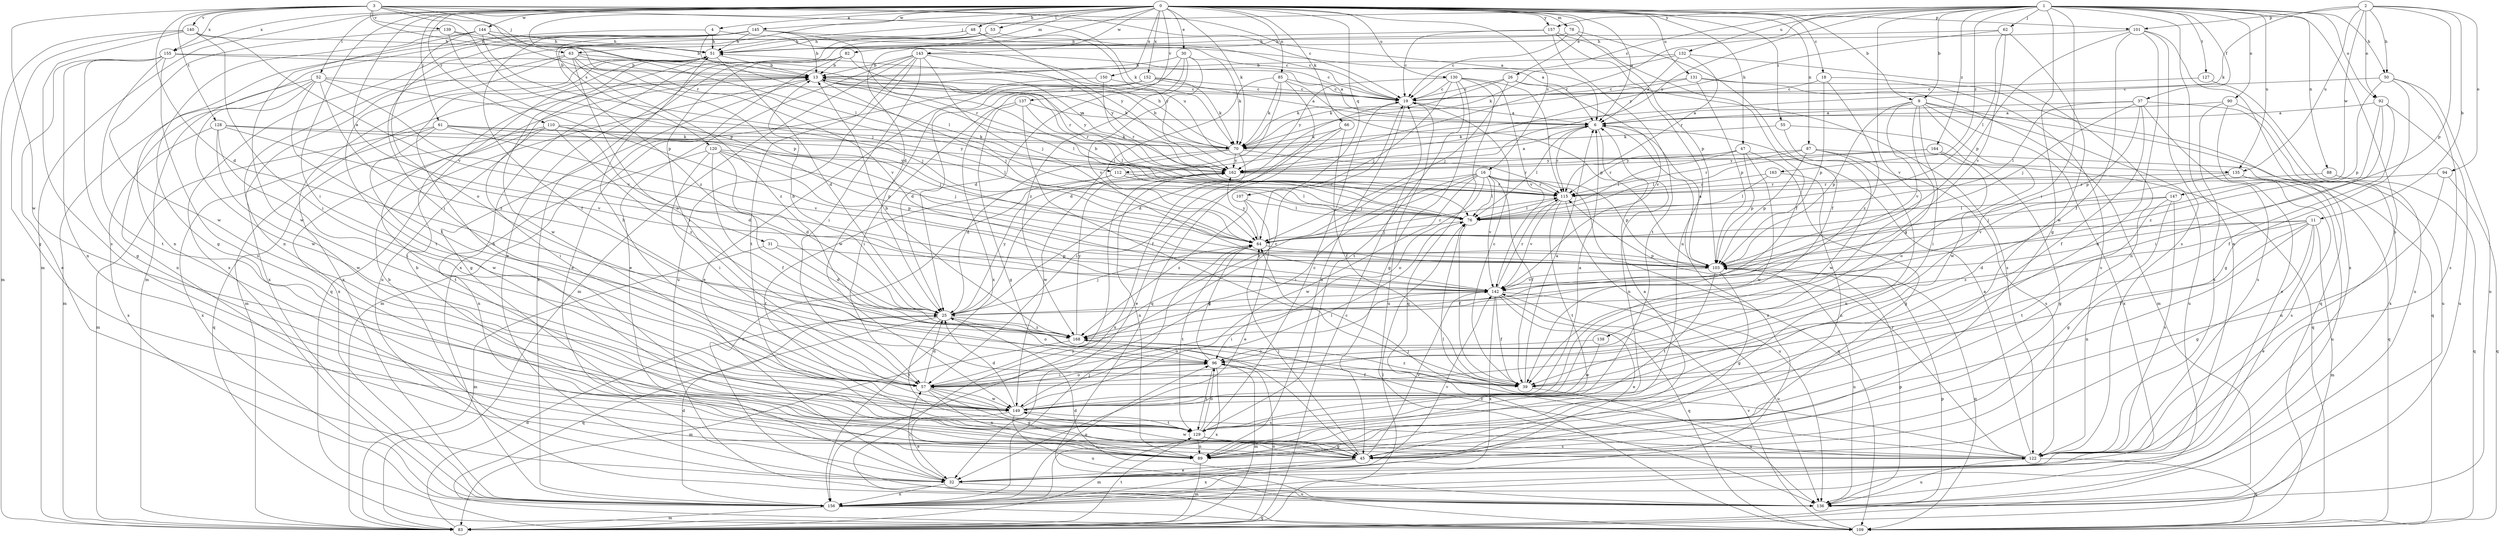 strict digraph  {
0;
1;
2;
3;
4;
6;
9;
11;
13;
16;
18;
19;
25;
26;
30;
31;
32;
37;
39;
45;
47;
48;
50;
51;
52;
53;
55;
57;
61;
62;
63;
64;
66;
70;
76;
78;
82;
83;
85;
87;
88;
89;
90;
92;
94;
96;
101;
103;
107;
109;
110;
112;
115;
120;
122;
127;
128;
129;
130;
131;
132;
135;
136;
137;
138;
139;
140;
142;
143;
144;
145;
147;
149;
150;
152;
155;
156;
157;
162;
163;
164;
168;
0 -> 4  [label=a];
0 -> 6  [label=a];
0 -> 9  [label=b];
0 -> 16  [label=c];
0 -> 18  [label=c];
0 -> 25  [label=d];
0 -> 26  [label=e];
0 -> 30  [label=e];
0 -> 31  [label=e];
0 -> 47  [label=h];
0 -> 48  [label=h];
0 -> 52  [label=i];
0 -> 53  [label=i];
0 -> 55  [label=i];
0 -> 57  [label=i];
0 -> 61  [label=j];
0 -> 66  [label=k];
0 -> 70  [label=k];
0 -> 76  [label=l];
0 -> 78  [label=m];
0 -> 82  [label=m];
0 -> 83  [label=m];
0 -> 85  [label=n];
0 -> 87  [label=n];
0 -> 101  [label=p];
0 -> 107  [label=q];
0 -> 110  [label=r];
0 -> 120  [label=s];
0 -> 130  [label=u];
0 -> 131  [label=u];
0 -> 137  [label=v];
0 -> 143  [label=w];
0 -> 144  [label=w];
0 -> 145  [label=w];
0 -> 150  [label=x];
0 -> 152  [label=x];
0 -> 155  [label=x];
0 -> 157  [label=y];
1 -> 9  [label=b];
1 -> 19  [label=c];
1 -> 32  [label=e];
1 -> 37  [label=f];
1 -> 45  [label=g];
1 -> 50  [label=h];
1 -> 57  [label=i];
1 -> 62  [label=j];
1 -> 63  [label=j];
1 -> 88  [label=n];
1 -> 90  [label=o];
1 -> 92  [label=o];
1 -> 112  [label=r];
1 -> 122  [label=s];
1 -> 127  [label=t];
1 -> 132  [label=u];
1 -> 135  [label=u];
1 -> 138  [label=v];
1 -> 157  [label=y];
1 -> 162  [label=y];
1 -> 163  [label=z];
1 -> 164  [label=z];
2 -> 11  [label=b];
2 -> 50  [label=h];
2 -> 70  [label=k];
2 -> 92  [label=o];
2 -> 94  [label=o];
2 -> 101  [label=p];
2 -> 103  [label=p];
2 -> 135  [label=u];
2 -> 147  [label=w];
3 -> 6  [label=a];
3 -> 13  [label=b];
3 -> 19  [label=c];
3 -> 25  [label=d];
3 -> 63  [label=j];
3 -> 70  [label=k];
3 -> 103  [label=p];
3 -> 112  [label=r];
3 -> 128  [label=t];
3 -> 139  [label=v];
3 -> 140  [label=v];
3 -> 149  [label=w];
3 -> 155  [label=x];
4 -> 51  [label=h];
4 -> 76  [label=l];
4 -> 89  [label=n];
4 -> 135  [label=u];
6 -> 70  [label=k];
6 -> 76  [label=l];
6 -> 89  [label=n];
6 -> 115  [label=r];
6 -> 156  [label=x];
9 -> 6  [label=a];
9 -> 57  [label=i];
9 -> 96  [label=o];
9 -> 103  [label=p];
9 -> 109  [label=q];
9 -> 136  [label=u];
9 -> 142  [label=v];
9 -> 149  [label=w];
9 -> 156  [label=x];
11 -> 25  [label=d];
11 -> 32  [label=e];
11 -> 39  [label=f];
11 -> 45  [label=g];
11 -> 64  [label=j];
11 -> 83  [label=m];
11 -> 89  [label=n];
11 -> 168  [label=z];
13 -> 19  [label=c];
13 -> 45  [label=g];
13 -> 64  [label=j];
13 -> 70  [label=k];
13 -> 76  [label=l];
13 -> 83  [label=m];
13 -> 115  [label=r];
13 -> 156  [label=x];
13 -> 162  [label=y];
16 -> 39  [label=f];
16 -> 57  [label=i];
16 -> 64  [label=j];
16 -> 76  [label=l];
16 -> 96  [label=o];
16 -> 103  [label=p];
16 -> 109  [label=q];
16 -> 115  [label=r];
16 -> 142  [label=v];
16 -> 149  [label=w];
16 -> 168  [label=z];
18 -> 19  [label=c];
18 -> 103  [label=p];
18 -> 122  [label=s];
18 -> 168  [label=z];
19 -> 6  [label=a];
19 -> 25  [label=d];
19 -> 89  [label=n];
19 -> 136  [label=u];
25 -> 13  [label=b];
25 -> 64  [label=j];
25 -> 96  [label=o];
25 -> 109  [label=q];
25 -> 129  [label=t];
25 -> 162  [label=y];
25 -> 168  [label=z];
26 -> 19  [label=c];
26 -> 64  [label=j];
26 -> 70  [label=k];
26 -> 122  [label=s];
26 -> 142  [label=v];
30 -> 13  [label=b];
30 -> 25  [label=d];
30 -> 70  [label=k];
30 -> 142  [label=v];
30 -> 156  [label=x];
30 -> 168  [label=z];
31 -> 25  [label=d];
31 -> 83  [label=m];
31 -> 103  [label=p];
32 -> 13  [label=b];
32 -> 57  [label=i];
32 -> 136  [label=u];
32 -> 142  [label=v];
32 -> 156  [label=x];
37 -> 6  [label=a];
37 -> 39  [label=f];
37 -> 64  [label=j];
37 -> 76  [label=l];
37 -> 103  [label=p];
37 -> 122  [label=s];
37 -> 136  [label=u];
39 -> 6  [label=a];
39 -> 19  [label=c];
39 -> 136  [label=u];
39 -> 168  [label=z];
45 -> 6  [label=a];
45 -> 32  [label=e];
45 -> 64  [label=j];
45 -> 142  [label=v];
45 -> 149  [label=w];
45 -> 156  [label=x];
47 -> 45  [label=g];
47 -> 76  [label=l];
47 -> 103  [label=p];
47 -> 115  [label=r];
47 -> 149  [label=w];
47 -> 162  [label=y];
48 -> 19  [label=c];
48 -> 51  [label=h];
48 -> 89  [label=n];
48 -> 162  [label=y];
50 -> 19  [label=c];
50 -> 45  [label=g];
50 -> 103  [label=p];
50 -> 122  [label=s];
50 -> 136  [label=u];
51 -> 13  [label=b];
51 -> 25  [label=d];
51 -> 109  [label=q];
51 -> 136  [label=u];
51 -> 149  [label=w];
51 -> 156  [label=x];
52 -> 19  [label=c];
52 -> 39  [label=f];
52 -> 64  [label=j];
52 -> 83  [label=m];
52 -> 89  [label=n];
52 -> 142  [label=v];
52 -> 149  [label=w];
52 -> 168  [label=z];
53 -> 32  [label=e];
53 -> 51  [label=h];
53 -> 156  [label=x];
53 -> 162  [label=y];
55 -> 70  [label=k];
55 -> 109  [label=q];
55 -> 149  [label=w];
57 -> 19  [label=c];
57 -> 25  [label=d];
57 -> 45  [label=g];
57 -> 51  [label=h];
57 -> 89  [label=n];
57 -> 96  [label=o];
57 -> 122  [label=s];
57 -> 149  [label=w];
61 -> 70  [label=k];
61 -> 76  [label=l];
61 -> 83  [label=m];
61 -> 103  [label=p];
61 -> 142  [label=v];
61 -> 149  [label=w];
61 -> 156  [label=x];
62 -> 51  [label=h];
62 -> 76  [label=l];
62 -> 142  [label=v];
62 -> 149  [label=w];
62 -> 162  [label=y];
63 -> 13  [label=b];
63 -> 96  [label=o];
63 -> 115  [label=r];
63 -> 129  [label=t];
63 -> 142  [label=v];
63 -> 156  [label=x];
63 -> 168  [label=z];
64 -> 103  [label=p];
64 -> 115  [label=r];
64 -> 129  [label=t];
64 -> 162  [label=y];
66 -> 32  [label=e];
66 -> 39  [label=f];
66 -> 57  [label=i];
66 -> 70  [label=k];
70 -> 13  [label=b];
70 -> 25  [label=d];
70 -> 51  [label=h];
70 -> 115  [label=r];
70 -> 149  [label=w];
70 -> 156  [label=x];
70 -> 162  [label=y];
76 -> 13  [label=b];
76 -> 39  [label=f];
76 -> 64  [label=j];
78 -> 19  [label=c];
78 -> 39  [label=f];
78 -> 51  [label=h];
78 -> 103  [label=p];
82 -> 13  [label=b];
82 -> 32  [label=e];
82 -> 57  [label=i];
82 -> 156  [label=x];
82 -> 162  [label=y];
83 -> 19  [label=c];
83 -> 25  [label=d];
83 -> 76  [label=l];
83 -> 96  [label=o];
83 -> 103  [label=p];
83 -> 129  [label=t];
85 -> 19  [label=c];
85 -> 25  [label=d];
85 -> 64  [label=j];
85 -> 70  [label=k];
85 -> 103  [label=p];
85 -> 109  [label=q];
87 -> 89  [label=n];
87 -> 103  [label=p];
87 -> 109  [label=q];
87 -> 115  [label=r];
87 -> 122  [label=s];
87 -> 162  [label=y];
88 -> 109  [label=q];
88 -> 115  [label=r];
89 -> 13  [label=b];
89 -> 83  [label=m];
90 -> 6  [label=a];
90 -> 32  [label=e];
90 -> 122  [label=s];
90 -> 156  [label=x];
92 -> 6  [label=a];
92 -> 39  [label=f];
92 -> 57  [label=i];
92 -> 136  [label=u];
92 -> 168  [label=z];
94 -> 89  [label=n];
94 -> 109  [label=q];
94 -> 115  [label=r];
96 -> 39  [label=f];
96 -> 57  [label=i];
96 -> 64  [label=j];
96 -> 83  [label=m];
96 -> 129  [label=t];
96 -> 156  [label=x];
101 -> 39  [label=f];
101 -> 51  [label=h];
101 -> 89  [label=n];
101 -> 103  [label=p];
101 -> 122  [label=s];
101 -> 156  [label=x];
103 -> 6  [label=a];
103 -> 45  [label=g];
103 -> 109  [label=q];
103 -> 129  [label=t];
103 -> 136  [label=u];
103 -> 142  [label=v];
107 -> 32  [label=e];
107 -> 76  [label=l];
107 -> 168  [label=z];
109 -> 142  [label=v];
109 -> 162  [label=y];
110 -> 25  [label=d];
110 -> 57  [label=i];
110 -> 64  [label=j];
110 -> 70  [label=k];
110 -> 109  [label=q];
110 -> 129  [label=t];
110 -> 168  [label=z];
112 -> 76  [label=l];
112 -> 115  [label=r];
112 -> 129  [label=t];
112 -> 136  [label=u];
115 -> 76  [label=l];
115 -> 129  [label=t];
115 -> 136  [label=u];
115 -> 142  [label=v];
120 -> 25  [label=d];
120 -> 39  [label=f];
120 -> 57  [label=i];
120 -> 64  [label=j];
120 -> 89  [label=n];
120 -> 103  [label=p];
120 -> 162  [label=y];
122 -> 6  [label=a];
122 -> 64  [label=j];
122 -> 76  [label=l];
122 -> 109  [label=q];
122 -> 115  [label=r];
122 -> 136  [label=u];
122 -> 168  [label=z];
127 -> 19  [label=c];
127 -> 136  [label=u];
128 -> 57  [label=i];
128 -> 70  [label=k];
128 -> 142  [label=v];
128 -> 149  [label=w];
128 -> 156  [label=x];
128 -> 162  [label=y];
129 -> 19  [label=c];
129 -> 45  [label=g];
129 -> 51  [label=h];
129 -> 83  [label=m];
129 -> 89  [label=n];
129 -> 96  [label=o];
129 -> 122  [label=s];
130 -> 19  [label=c];
130 -> 45  [label=g];
130 -> 64  [label=j];
130 -> 109  [label=q];
130 -> 115  [label=r];
130 -> 129  [label=t];
130 -> 142  [label=v];
130 -> 162  [label=y];
131 -> 19  [label=c];
131 -> 70  [label=k];
131 -> 83  [label=m];
131 -> 103  [label=p];
131 -> 109  [label=q];
132 -> 6  [label=a];
132 -> 13  [label=b];
132 -> 70  [label=k];
132 -> 89  [label=n];
132 -> 115  [label=r];
135 -> 115  [label=r];
135 -> 122  [label=s];
135 -> 136  [label=u];
135 -> 142  [label=v];
136 -> 25  [label=d];
136 -> 103  [label=p];
137 -> 6  [label=a];
137 -> 39  [label=f];
137 -> 45  [label=g];
137 -> 57  [label=i];
137 -> 76  [label=l];
138 -> 96  [label=o];
138 -> 149  [label=w];
139 -> 13  [label=b];
139 -> 51  [label=h];
139 -> 103  [label=p];
139 -> 149  [label=w];
140 -> 45  [label=g];
140 -> 51  [label=h];
140 -> 57  [label=i];
140 -> 83  [label=m];
140 -> 122  [label=s];
140 -> 142  [label=v];
142 -> 25  [label=d];
142 -> 32  [label=e];
142 -> 39  [label=f];
142 -> 57  [label=i];
142 -> 109  [label=q];
142 -> 115  [label=r];
142 -> 136  [label=u];
142 -> 156  [label=x];
143 -> 13  [label=b];
143 -> 19  [label=c];
143 -> 32  [label=e];
143 -> 57  [label=i];
143 -> 64  [label=j];
143 -> 83  [label=m];
143 -> 129  [label=t];
143 -> 136  [label=u];
143 -> 162  [label=y];
144 -> 6  [label=a];
144 -> 45  [label=g];
144 -> 51  [label=h];
144 -> 64  [label=j];
144 -> 96  [label=o];
144 -> 103  [label=p];
144 -> 149  [label=w];
145 -> 13  [label=b];
145 -> 19  [label=c];
145 -> 39  [label=f];
145 -> 51  [label=h];
145 -> 57  [label=i];
145 -> 83  [label=m];
145 -> 115  [label=r];
145 -> 156  [label=x];
145 -> 168  [label=z];
147 -> 45  [label=g];
147 -> 64  [label=j];
147 -> 76  [label=l];
147 -> 122  [label=s];
147 -> 129  [label=t];
149 -> 6  [label=a];
149 -> 25  [label=d];
149 -> 32  [label=e];
149 -> 76  [label=l];
149 -> 129  [label=t];
149 -> 136  [label=u];
150 -> 19  [label=c];
150 -> 83  [label=m];
150 -> 115  [label=r];
152 -> 6  [label=a];
152 -> 19  [label=c];
152 -> 25  [label=d];
152 -> 32  [label=e];
152 -> 70  [label=k];
152 -> 149  [label=w];
155 -> 6  [label=a];
155 -> 13  [label=b];
155 -> 32  [label=e];
155 -> 45  [label=g];
155 -> 89  [label=n];
155 -> 122  [label=s];
155 -> 129  [label=t];
156 -> 25  [label=d];
156 -> 64  [label=j];
156 -> 83  [label=m];
156 -> 96  [label=o];
156 -> 109  [label=q];
157 -> 19  [label=c];
157 -> 39  [label=f];
157 -> 51  [label=h];
157 -> 89  [label=n];
157 -> 129  [label=t];
162 -> 6  [label=a];
162 -> 89  [label=n];
162 -> 115  [label=r];
163 -> 76  [label=l];
163 -> 89  [label=n];
163 -> 115  [label=r];
164 -> 45  [label=g];
164 -> 76  [label=l];
164 -> 96  [label=o];
164 -> 162  [label=y];
168 -> 13  [label=b];
168 -> 83  [label=m];
168 -> 96  [label=o];
168 -> 162  [label=y];
}
